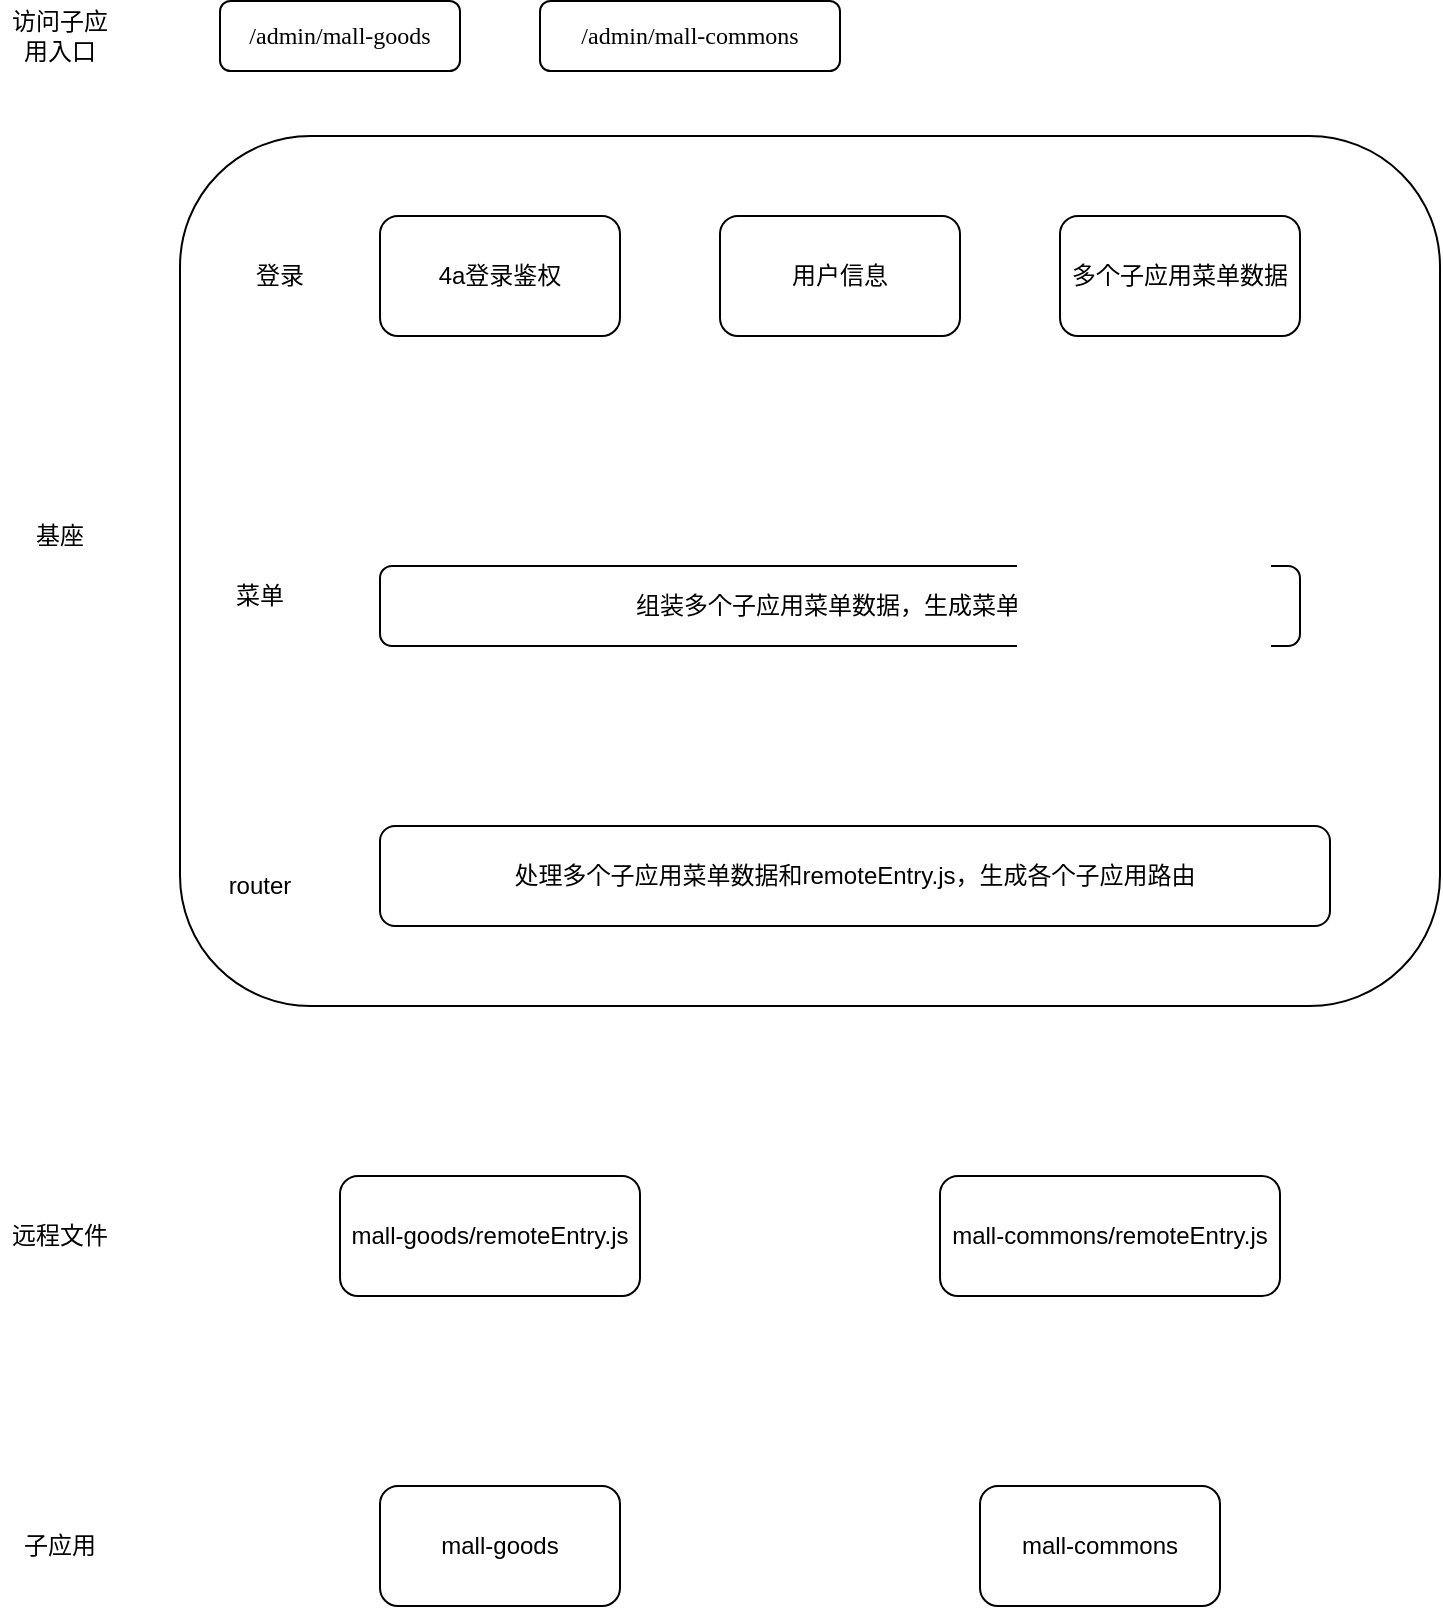 <mxfile version="21.2.2" type="github">
  <diagram name="Page-1" id="8ce9d11a-91a2-4d17-14d8-a56ed91bf033">
    <mxGraphModel dx="1687" dy="899" grid="1" gridSize="10" guides="1" tooltips="1" connect="1" arrows="1" fold="1" page="1" pageScale="1" pageWidth="1700" pageHeight="1100" background="none" math="0" shadow="0">
      <root>
        <mxCell id="0" />
        <mxCell id="1" parent="0" />
        <mxCell id="17ea667e15c223fc-7" value="/admin/mall-goods" style="rounded=1;whiteSpace=wrap;html=1;shadow=0;labelBackgroundColor=none;strokeWidth=1;fontFamily=Verdana;fontSize=12;align=center;" parent="1" vertex="1">
          <mxGeometry x="240" y="107.5" width="120" height="35" as="geometry" />
        </mxCell>
        <mxCell id="ggBbCWUUncZNx9ftbmX3-1" value="子应用" style="text;html=1;strokeColor=none;fillColor=none;align=center;verticalAlign=middle;whiteSpace=wrap;rounded=0;" vertex="1" parent="1">
          <mxGeometry x="130" y="865" width="60" height="30" as="geometry" />
        </mxCell>
        <mxCell id="ggBbCWUUncZNx9ftbmX3-2" value="基座" style="text;html=1;strokeColor=none;fillColor=none;align=center;verticalAlign=middle;whiteSpace=wrap;rounded=0;" vertex="1" parent="1">
          <mxGeometry x="130" y="360" width="60" height="30" as="geometry" />
        </mxCell>
        <mxCell id="ggBbCWUUncZNx9ftbmX3-3" value="访问子应用入口" style="text;html=1;strokeColor=none;fillColor=none;align=center;verticalAlign=middle;whiteSpace=wrap;rounded=0;" vertex="1" parent="1">
          <mxGeometry x="130" y="110" width="60" height="30" as="geometry" />
        </mxCell>
        <mxCell id="ggBbCWUUncZNx9ftbmX3-4" value="/admin/mall-commons" style="rounded=1;whiteSpace=wrap;html=1;shadow=0;labelBackgroundColor=none;strokeWidth=1;fontFamily=Verdana;fontSize=12;align=center;" vertex="1" parent="1">
          <mxGeometry x="400" y="107.5" width="150" height="35" as="geometry" />
        </mxCell>
        <mxCell id="ggBbCWUUncZNx9ftbmX3-5" value="" style="rounded=1;whiteSpace=wrap;html=1;" vertex="1" parent="1">
          <mxGeometry x="220" y="175" width="630" height="435" as="geometry" />
        </mxCell>
        <mxCell id="ggBbCWUUncZNx9ftbmX3-7" value="菜单" style="text;html=1;strokeColor=none;fillColor=none;align=center;verticalAlign=middle;whiteSpace=wrap;rounded=0;" vertex="1" parent="1">
          <mxGeometry x="230" y="390" width="60" height="30" as="geometry" />
        </mxCell>
        <mxCell id="ggBbCWUUncZNx9ftbmX3-8" value="router" style="text;html=1;strokeColor=none;fillColor=none;align=center;verticalAlign=middle;whiteSpace=wrap;rounded=0;" vertex="1" parent="1">
          <mxGeometry x="230" y="535" width="60" height="30" as="geometry" />
        </mxCell>
        <mxCell id="ggBbCWUUncZNx9ftbmX3-11" value="登录" style="text;html=1;strokeColor=none;fillColor=none;align=center;verticalAlign=middle;whiteSpace=wrap;rounded=0;" vertex="1" parent="1">
          <mxGeometry x="240" y="230" width="60" height="30" as="geometry" />
        </mxCell>
        <mxCell id="ggBbCWUUncZNx9ftbmX3-12" value="4a登录鉴权" style="rounded=1;whiteSpace=wrap;html=1;" vertex="1" parent="1">
          <mxGeometry x="320" y="215" width="120" height="60" as="geometry" />
        </mxCell>
        <mxCell id="ggBbCWUUncZNx9ftbmX3-13" value="组装多个子应用菜单数据，生成菜单树" style="rounded=1;whiteSpace=wrap;html=1;" vertex="1" parent="1">
          <mxGeometry x="320" y="390" width="460" height="40" as="geometry" />
        </mxCell>
        <mxCell id="ggBbCWUUncZNx9ftbmX3-14" value="用户信息" style="rounded=1;whiteSpace=wrap;html=1;" vertex="1" parent="1">
          <mxGeometry x="490" y="215" width="120" height="60" as="geometry" />
        </mxCell>
        <mxCell id="ggBbCWUUncZNx9ftbmX3-15" value="多个子应用菜单数据" style="rounded=1;whiteSpace=wrap;html=1;" vertex="1" parent="1">
          <mxGeometry x="660" y="215" width="120" height="60" as="geometry" />
        </mxCell>
        <mxCell id="ggBbCWUUncZNx9ftbmX3-16" value="mall-goods" style="rounded=1;whiteSpace=wrap;html=1;" vertex="1" parent="1">
          <mxGeometry x="320" y="850" width="120" height="60" as="geometry" />
        </mxCell>
        <mxCell id="ggBbCWUUncZNx9ftbmX3-17" value="mall-commons" style="rounded=1;whiteSpace=wrap;html=1;" vertex="1" parent="1">
          <mxGeometry x="620" y="850" width="120" height="60" as="geometry" />
        </mxCell>
        <mxCell id="ggBbCWUUncZNx9ftbmX3-19" value="远程文件" style="text;html=1;strokeColor=none;fillColor=none;align=center;verticalAlign=middle;whiteSpace=wrap;rounded=0;" vertex="1" parent="1">
          <mxGeometry x="130" y="710" width="60" height="30" as="geometry" />
        </mxCell>
        <mxCell id="ggBbCWUUncZNx9ftbmX3-21" value="mall-goods/remoteEntry.js" style="rounded=1;whiteSpace=wrap;html=1;" vertex="1" parent="1">
          <mxGeometry x="300" y="695" width="150" height="60" as="geometry" />
        </mxCell>
        <mxCell id="ggBbCWUUncZNx9ftbmX3-22" value="mall-commons/remoteEntry.js" style="rounded=1;whiteSpace=wrap;html=1;" vertex="1" parent="1">
          <mxGeometry x="600" y="695" width="170" height="60" as="geometry" />
        </mxCell>
        <mxCell id="ggBbCWUUncZNx9ftbmX3-32" value="处理多个子应用菜单数据和remoteEntry.js，生成各个子应用路由" style="rounded=1;whiteSpace=wrap;html=1;" vertex="1" parent="1">
          <mxGeometry x="320" y="520" width="475" height="50" as="geometry" />
        </mxCell>
      </root>
    </mxGraphModel>
  </diagram>
</mxfile>
